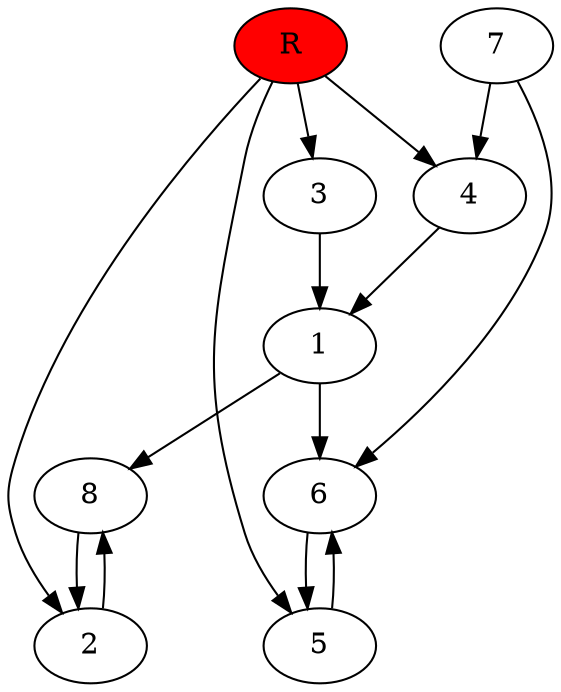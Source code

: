 digraph prb47035 {
	1
	2
	3
	4
	5
	6
	7
	8
	R [fillcolor="#ff0000" style=filled]
	1 -> 6
	1 -> 8
	2 -> 8
	3 -> 1
	4 -> 1
	5 -> 6
	6 -> 5
	7 -> 4
	7 -> 6
	8 -> 2
	R -> 2
	R -> 3
	R -> 4
	R -> 5
}
